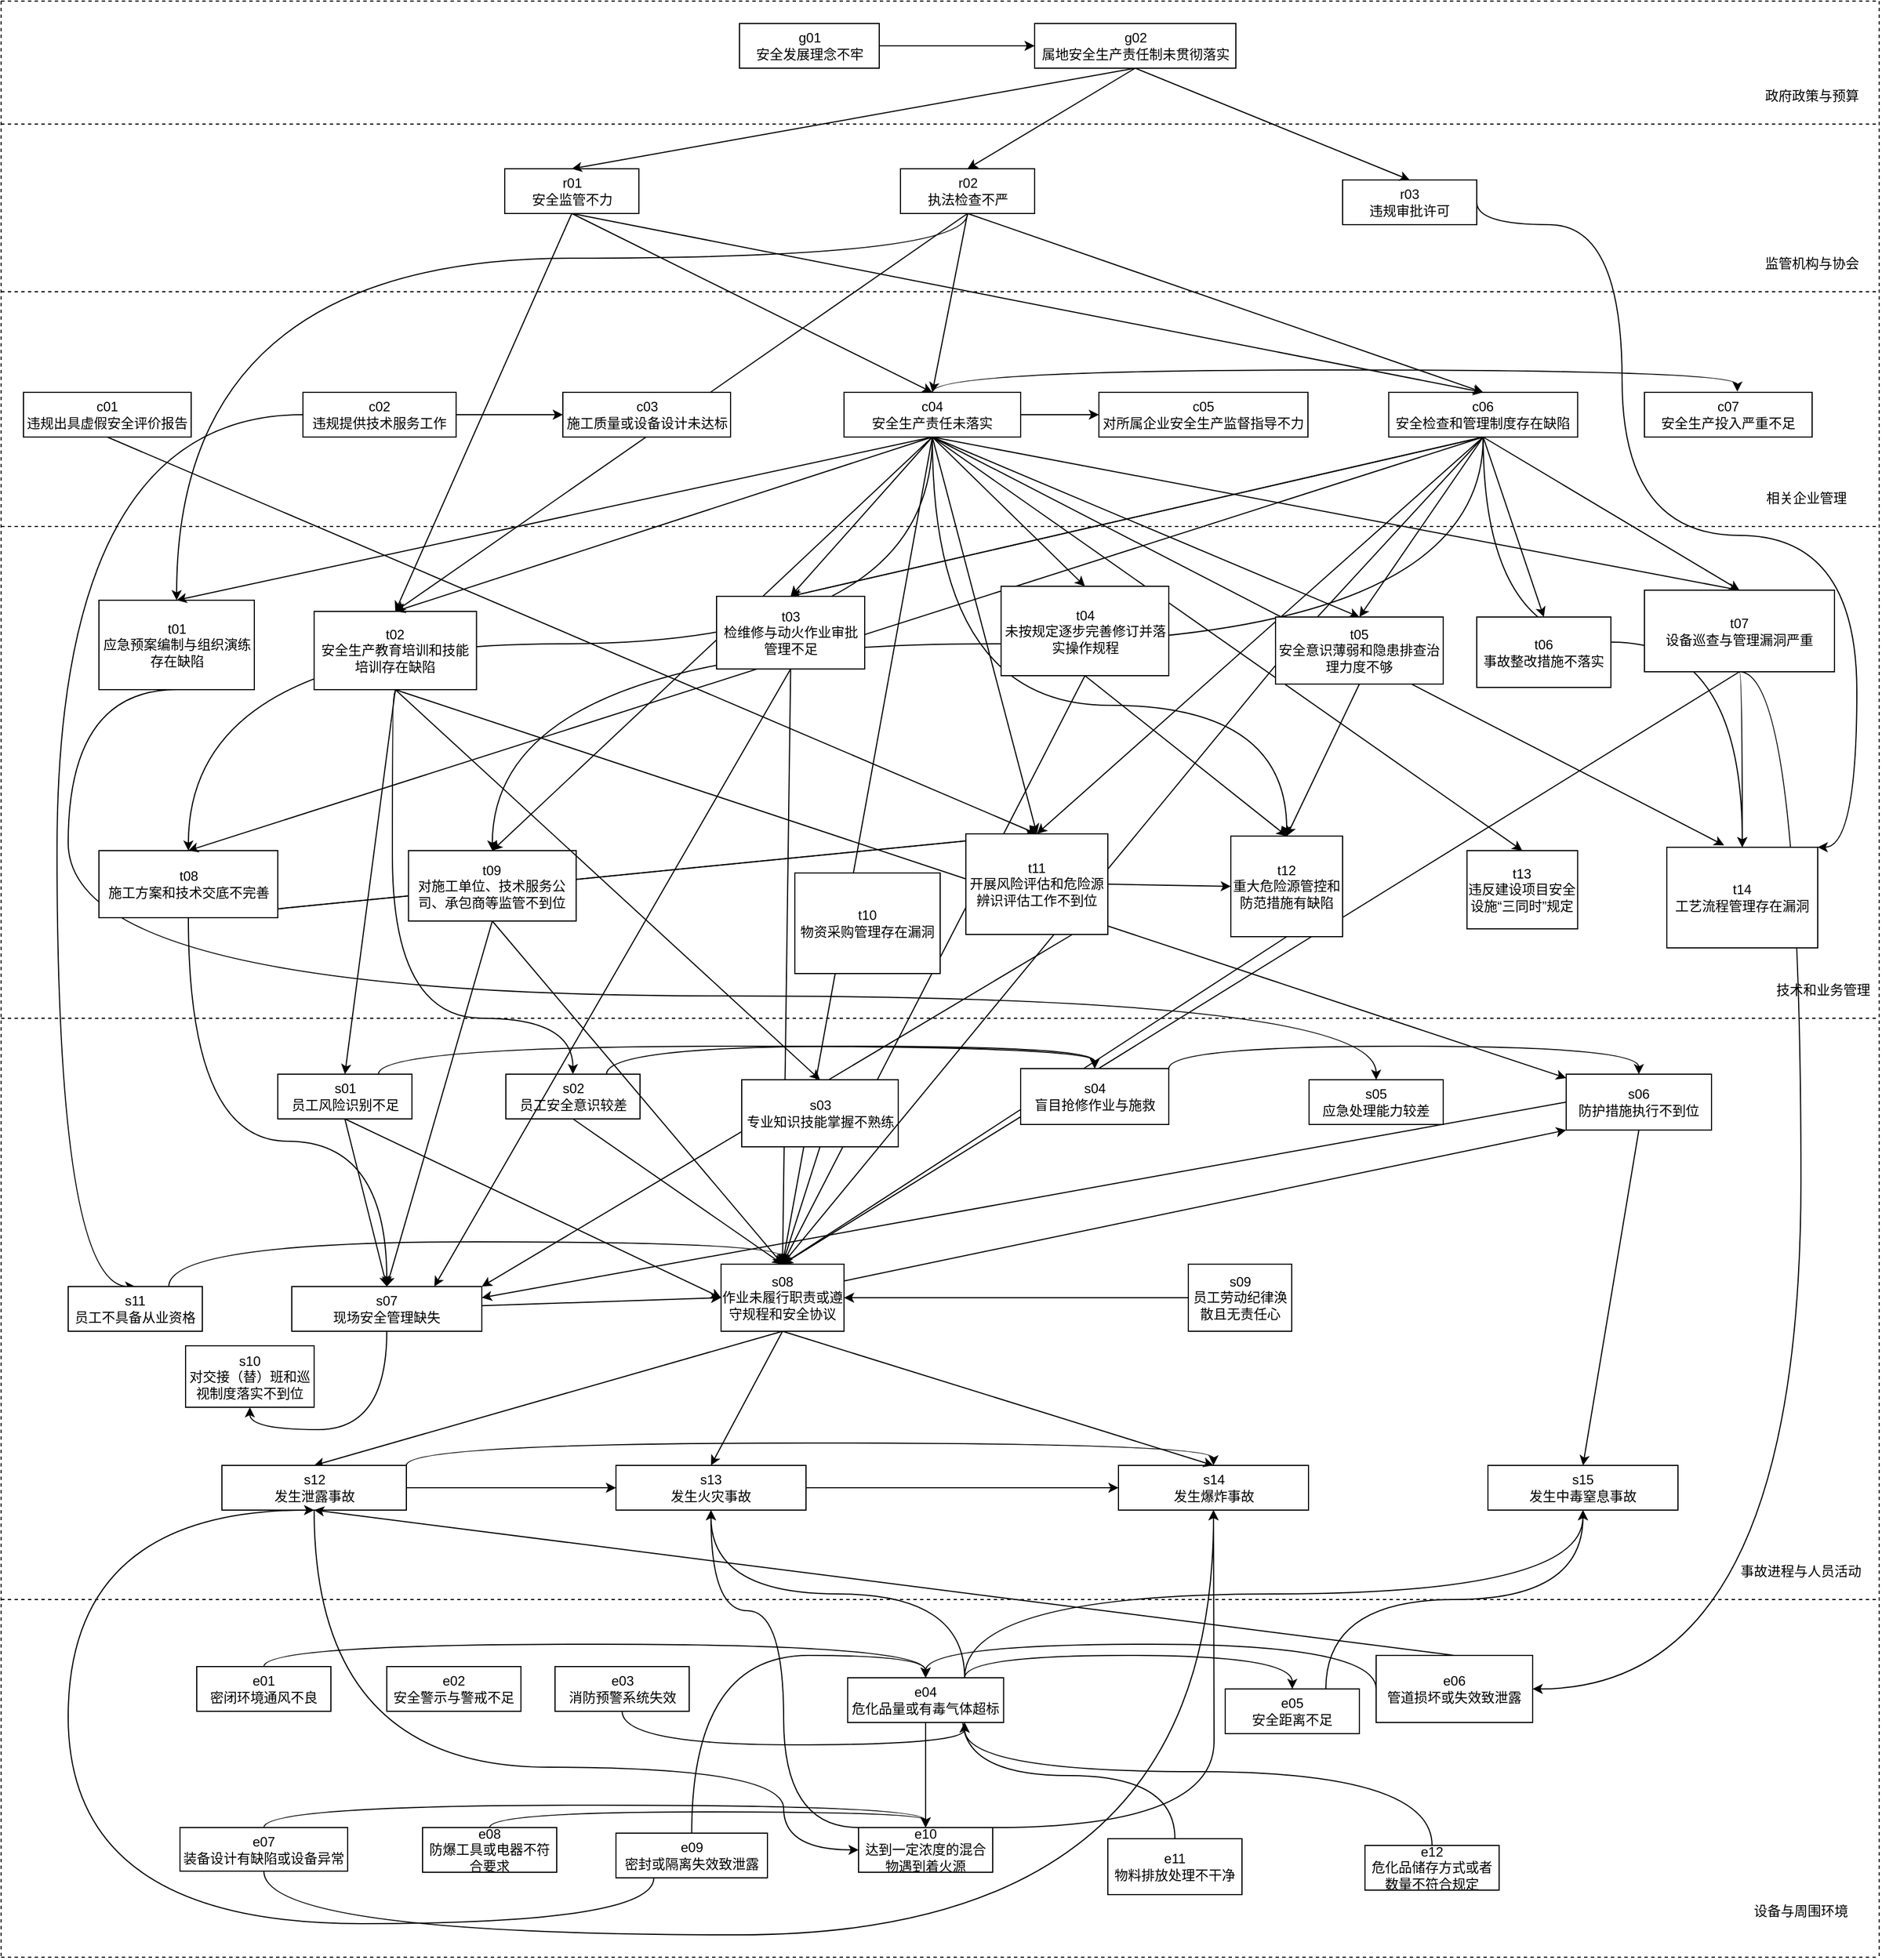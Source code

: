 <mxfile version="22.1.17" type="github">
  <diagram name="第 1 页" id="cSXOt_If06tRuQNw9_Id">
    <mxGraphModel dx="1941" dy="711" grid="1" gridSize="10" guides="1" tooltips="1" connect="1" arrows="1" fold="1" page="1" pageScale="1" pageWidth="583" pageHeight="827" math="0" shadow="0">
      <root>
        <mxCell id="0" />
        <mxCell id="1" parent="0" />
        <mxCell id="Tey20wOVT-5CfHOspJdX-19" value="" style="endArrow=classic;html=1;rounded=0;entryX=0.5;entryY=0;entryDx=0;entryDy=0;exitX=0.5;exitY=1;exitDx=0;exitDy=0;" parent="1" source="D2HSwKxdKyaoGHdWPaQV-21" target="D2HSwKxdKyaoGHdWPaQV-32" edge="1">
          <mxGeometry width="50" height="50" relative="1" as="geometry">
            <mxPoint x="569.5" y="220" as="sourcePoint" />
            <mxPoint x="659.5" y="560" as="targetPoint" />
          </mxGeometry>
        </mxCell>
        <mxCell id="Mtfviob82MPcd9y9G0oO-3" value="" style="endArrow=classic;html=1;rounded=0;exitX=0.5;exitY=1;exitDx=0;exitDy=0;entryX=0.5;entryY=0;entryDx=0;entryDy=0;" parent="1" source="D2HSwKxdKyaoGHdWPaQV-42" target="D2HSwKxdKyaoGHdWPaQV-61" edge="1">
          <mxGeometry width="50" height="50" relative="1" as="geometry">
            <mxPoint x="710" y="780" as="sourcePoint" />
            <mxPoint x="760" y="730" as="targetPoint" />
          </mxGeometry>
        </mxCell>
        <mxCell id="Mtfviob82MPcd9y9G0oO-20" value="" style="endArrow=classic;html=1;rounded=0;exitX=0.5;exitY=1;exitDx=0;exitDy=0;entryX=0.5;entryY=0;entryDx=0;entryDy=0;" parent="1" source="D2HSwKxdKyaoGHdWPaQV-47" target="D2HSwKxdKyaoGHdWPaQV-61" edge="1">
          <mxGeometry width="50" height="50" relative="1" as="geometry">
            <mxPoint x="800" y="790" as="sourcePoint" />
            <mxPoint x="850" y="740" as="targetPoint" />
          </mxGeometry>
        </mxCell>
        <mxCell id="-YzqSGN3mpUyqdpqYy5V-7" value="" style="endArrow=classic;html=1;rounded=0;entryX=0.5;entryY=0;entryDx=0;entryDy=0;exitX=0.5;exitY=1;exitDx=0;exitDy=0;" parent="1" source="D2HSwKxdKyaoGHdWPaQV-43" target="D2HSwKxdKyaoGHdWPaQV-46" edge="1">
          <mxGeometry width="50" height="50" relative="1" as="geometry">
            <mxPoint x="840" y="710" as="sourcePoint" />
            <mxPoint x="290" y="710" as="targetPoint" />
          </mxGeometry>
        </mxCell>
        <mxCell id="Tey20wOVT-5CfHOspJdX-54" value="" style="endArrow=classic;html=1;rounded=0;exitX=0.5;exitY=1;exitDx=0;exitDy=0;entryX=0.5;entryY=0;entryDx=0;entryDy=0;" parent="1" source="D2HSwKxdKyaoGHdWPaQV-43" target="D2HSwKxdKyaoGHdWPaQV-46" edge="1">
          <mxGeometry width="50" height="50" relative="1" as="geometry">
            <mxPoint x="-170" y="827" as="sourcePoint" />
            <mxPoint x="878" y="770" as="targetPoint" />
          </mxGeometry>
        </mxCell>
        <mxCell id="Mtfviob82MPcd9y9G0oO-68" value="" style="endArrow=classic;html=1;rounded=0;exitX=0.5;exitY=1;exitDx=0;exitDy=0;entryX=0.5;entryY=0;entryDx=0;entryDy=0;" parent="1" source="D2HSwKxdKyaoGHdWPaQV-28" target="D2HSwKxdKyaoGHdWPaQV-61" edge="1">
          <mxGeometry width="50" height="50" relative="1" as="geometry">
            <mxPoint x="260" y="770" as="sourcePoint" />
            <mxPoint x="310" y="720" as="targetPoint" />
          </mxGeometry>
        </mxCell>
        <mxCell id="Mtfviob82MPcd9y9G0oO-71" value="" style="endArrow=classic;html=1;rounded=0;exitX=0.5;exitY=1;exitDx=0;exitDy=0;entryX=0.5;entryY=0;entryDx=0;entryDy=0;" parent="1" source="D2HSwKxdKyaoGHdWPaQV-36" target="D2HSwKxdKyaoGHdWPaQV-61" edge="1">
          <mxGeometry width="50" height="50" relative="1" as="geometry">
            <mxPoint x="880" y="780" as="sourcePoint" />
            <mxPoint x="930" y="730" as="targetPoint" />
          </mxGeometry>
        </mxCell>
        <mxCell id="-YzqSGN3mpUyqdpqYy5V-29" value="" style="endArrow=classic;html=1;rounded=0;exitX=0.75;exitY=1;exitDx=0;exitDy=0;entryX=1;entryY=0;entryDx=0;entryDy=0;" parent="1" source="D2HSwKxdKyaoGHdWPaQV-46" target="D2HSwKxdKyaoGHdWPaQV-72" edge="1">
          <mxGeometry width="50" height="50" relative="1" as="geometry">
            <mxPoint x="560" y="740" as="sourcePoint" />
            <mxPoint x="610" y="690" as="targetPoint" />
          </mxGeometry>
        </mxCell>
        <mxCell id="Mtfviob82MPcd9y9G0oO-2" value="" style="endArrow=classic;html=1;rounded=0;exitX=0.5;exitY=1;exitDx=0;exitDy=0;entryX=0.5;entryY=0;entryDx=0;entryDy=0;" parent="1" source="D2HSwKxdKyaoGHdWPaQV-35" target="D2HSwKxdKyaoGHdWPaQV-61" edge="1">
          <mxGeometry width="50" height="50" relative="1" as="geometry">
            <mxPoint x="630" y="790" as="sourcePoint" />
            <mxPoint x="680" y="740" as="targetPoint" />
          </mxGeometry>
        </mxCell>
        <mxCell id="D2HSwKxdKyaoGHdWPaQV-6" value="政府政策与预算" style="text;html=1;strokeColor=none;fillColor=none;align=center;verticalAlign=middle;whiteSpace=wrap;rounded=0;" parent="1" vertex="1">
          <mxGeometry x="1290" y="80" width="100" height="30" as="geometry" />
        </mxCell>
        <mxCell id="D2HSwKxdKyaoGHdWPaQV-8" value="相关企业管理" style="text;html=1;strokeColor=none;fillColor=none;align=center;verticalAlign=middle;whiteSpace=wrap;rounded=0;" parent="1" vertex="1">
          <mxGeometry x="1285" y="440" width="100" height="30" as="geometry" />
        </mxCell>
        <mxCell id="D2HSwKxdKyaoGHdWPaQV-9" value="技术和业务管理" style="text;html=1;strokeColor=none;fillColor=none;align=center;verticalAlign=middle;whiteSpace=wrap;rounded=0;" parent="1" vertex="1">
          <mxGeometry x="1300" y="880" width="100" height="30" as="geometry" />
        </mxCell>
        <mxCell id="D2HSwKxdKyaoGHdWPaQV-10" value="事故进程与人员活动" style="text;html=1;strokeColor=none;fillColor=none;align=center;verticalAlign=middle;whiteSpace=wrap;rounded=0;" parent="1" vertex="1">
          <mxGeometry x="1270" y="1400" width="120" height="30" as="geometry" />
        </mxCell>
        <mxCell id="D2HSwKxdKyaoGHdWPaQV-11" value="设备与周围环境" style="text;html=1;strokeColor=none;fillColor=none;align=center;verticalAlign=middle;whiteSpace=wrap;rounded=0;" parent="1" vertex="1">
          <mxGeometry x="1280" y="1704" width="100" height="30" as="geometry" />
        </mxCell>
        <mxCell id="D2HSwKxdKyaoGHdWPaQV-16" value="g01&lt;br&gt;安全发展理念不牢" style="rounded=0;whiteSpace=wrap;html=1;" parent="1" vertex="1">
          <mxGeometry x="380.5" y="30" width="125" height="40" as="geometry" />
        </mxCell>
        <mxCell id="D2HSwKxdKyaoGHdWPaQV-20" value="r01&lt;br&gt;安全监管不力" style="rounded=0;whiteSpace=wrap;html=1;" parent="1" vertex="1">
          <mxGeometry x="170.5" y="160" width="120" height="40" as="geometry" />
        </mxCell>
        <mxCell id="Tey20wOVT-5CfHOspJdX-31" style="edgeStyle=orthogonalEdgeStyle;curved=1;rounded=0;orthogonalLoop=1;jettySize=auto;html=1;exitX=0.5;exitY=1;exitDx=0;exitDy=0;entryX=0.5;entryY=0;entryDx=0;entryDy=0;" parent="1" source="D2HSwKxdKyaoGHdWPaQV-21" target="D2HSwKxdKyaoGHdWPaQV-31" edge="1">
          <mxGeometry relative="1" as="geometry">
            <mxPoint x="-70" y="460" as="targetPoint" />
            <Array as="points">
              <mxPoint x="585" y="240" />
              <mxPoint x="-123" y="240" />
            </Array>
          </mxGeometry>
        </mxCell>
        <mxCell id="D2HSwKxdKyaoGHdWPaQV-21" value="r02&lt;br&gt;执法检查不严" style="rounded=0;whiteSpace=wrap;html=1;" parent="1" vertex="1">
          <mxGeometry x="524.5" y="160" width="120" height="40" as="geometry" />
        </mxCell>
        <mxCell id="Tey20wOVT-5CfHOspJdX-33" style="edgeStyle=none;rounded=0;orthogonalLoop=1;jettySize=auto;html=1;exitX=0.5;exitY=1;exitDx=0;exitDy=0;entryX=0.5;entryY=0;entryDx=0;entryDy=0;" parent="1" source="D2HSwKxdKyaoGHdWPaQV-25" target="D2HSwKxdKyaoGHdWPaQV-46" edge="1">
          <mxGeometry relative="1" as="geometry">
            <mxPoint x="290" y="790" as="targetPoint" />
          </mxGeometry>
        </mxCell>
        <mxCell id="D2HSwKxdKyaoGHdWPaQV-25" value="c01&lt;br&gt;违规出具虚假安全评价报告" style="rounded=0;whiteSpace=wrap;html=1;" parent="1" vertex="1">
          <mxGeometry x="-260" y="360" width="150" height="40" as="geometry" />
        </mxCell>
        <mxCell id="Tey20wOVT-5CfHOspJdX-122" style="edgeStyle=orthogonalEdgeStyle;curved=1;rounded=0;orthogonalLoop=1;jettySize=auto;html=1;exitX=0;exitY=0.5;exitDx=0;exitDy=0;entryX=0.5;entryY=0;entryDx=0;entryDy=0;" parent="1" source="D2HSwKxdKyaoGHdWPaQV-26" target="7SNBnwVA3aRYyQUwE5cQ-16" edge="1">
          <mxGeometry relative="1" as="geometry">
            <Array as="points">
              <mxPoint x="-230" y="380" />
              <mxPoint x="-230" y="1160" />
            </Array>
          </mxGeometry>
        </mxCell>
        <mxCell id="D2HSwKxdKyaoGHdWPaQV-26" value="c02&lt;br&gt;违规提供技术服务工作" style="rounded=0;whiteSpace=wrap;html=1;" parent="1" vertex="1">
          <mxGeometry x="-10" y="360" width="137" height="40" as="geometry" />
        </mxCell>
        <mxCell id="Tey20wOVT-5CfHOspJdX-32" style="edgeStyle=orthogonalEdgeStyle;curved=1;rounded=0;orthogonalLoop=1;jettySize=auto;html=1;exitX=1;exitY=0.5;exitDx=0;exitDy=0;entryX=0;entryY=0.5;entryDx=0;entryDy=0;" parent="1" source="D2HSwKxdKyaoGHdWPaQV-28" target="cpaYwVjUg7fbwdwy47s0-6" edge="1">
          <mxGeometry relative="1" as="geometry" />
        </mxCell>
        <mxCell id="Tey20wOVT-5CfHOspJdX-82" style="edgeStyle=none;rounded=0;orthogonalLoop=1;jettySize=auto;html=1;exitX=0.5;exitY=1;exitDx=0;exitDy=0;entryX=0.5;entryY=0;entryDx=0;entryDy=0;" parent="1" source="D2HSwKxdKyaoGHdWPaQV-28" target="D2HSwKxdKyaoGHdWPaQV-42" edge="1">
          <mxGeometry relative="1" as="geometry" />
        </mxCell>
        <mxCell id="Tey20wOVT-5CfHOspJdX-83" style="edgeStyle=none;rounded=0;orthogonalLoop=1;jettySize=auto;html=1;exitX=0.5;exitY=1;exitDx=0;exitDy=0;entryX=0.5;entryY=0;entryDx=0;entryDy=0;" parent="1" source="D2HSwKxdKyaoGHdWPaQV-28" target="cpaYwVjUg7fbwdwy47s0-11" edge="1">
          <mxGeometry relative="1" as="geometry" />
        </mxCell>
        <mxCell id="Tey20wOVT-5CfHOspJdX-96" style="edgeStyle=orthogonalEdgeStyle;curved=1;rounded=0;orthogonalLoop=1;jettySize=auto;html=1;exitX=0.5;exitY=1;exitDx=0;exitDy=0;entryX=0.5;entryY=0;entryDx=0;entryDy=0;" parent="1" source="D2HSwKxdKyaoGHdWPaQV-28" target="D2HSwKxdKyaoGHdWPaQV-47" edge="1">
          <mxGeometry relative="1" as="geometry">
            <Array as="points">
              <mxPoint x="553" y="640" />
              <mxPoint x="870" y="640" />
            </Array>
          </mxGeometry>
        </mxCell>
        <mxCell id="Tey20wOVT-5CfHOspJdX-116" style="edgeStyle=orthogonalEdgeStyle;curved=1;rounded=0;orthogonalLoop=1;jettySize=auto;html=1;exitX=0.5;exitY=1;exitDx=0;exitDy=0;entryX=0.5;entryY=0;entryDx=0;entryDy=0;" parent="1" source="D2HSwKxdKyaoGHdWPaQV-28" target="D2HSwKxdKyaoGHdWPaQV-43" edge="1">
          <mxGeometry relative="1" as="geometry" />
        </mxCell>
        <mxCell id="D2HSwKxdKyaoGHdWPaQV-28" value="c04&lt;br&gt;安全生产责任未落实" style="rounded=0;whiteSpace=wrap;html=1;" parent="1" vertex="1">
          <mxGeometry x="474" y="360" width="158" height="40" as="geometry" />
        </mxCell>
        <mxCell id="Tey20wOVT-5CfHOspJdX-124" style="edgeStyle=orthogonalEdgeStyle;curved=1;rounded=0;orthogonalLoop=1;jettySize=auto;html=1;exitX=0.5;exitY=1;exitDx=0;exitDy=0;entryX=0.5;entryY=0;entryDx=0;entryDy=0;" parent="1" source="D2HSwKxdKyaoGHdWPaQV-31" target="D2HSwKxdKyaoGHdWPaQV-63" edge="1">
          <mxGeometry relative="1" as="geometry">
            <Array as="points">
              <mxPoint x="-220" y="626" />
              <mxPoint x="-220" y="900" />
              <mxPoint x="950" y="900" />
            </Array>
          </mxGeometry>
        </mxCell>
        <mxCell id="D2HSwKxdKyaoGHdWPaQV-31" value="t01&lt;br&gt;应急预案编制与组织演练存在缺陷" style="rounded=0;whiteSpace=wrap;html=1;" parent="1" vertex="1">
          <mxGeometry x="-192.5" y="546" width="139" height="80" as="geometry" />
        </mxCell>
        <mxCell id="Tey20wOVT-5CfHOspJdX-85" style="edgeStyle=orthogonalEdgeStyle;curved=1;rounded=0;orthogonalLoop=1;jettySize=auto;html=1;exitX=0.5;exitY=1;exitDx=0;exitDy=0;entryX=0.5;entryY=0;entryDx=0;entryDy=0;" parent="1" source="D2HSwKxdKyaoGHdWPaQV-32" target="D2HSwKxdKyaoGHdWPaQV-68" edge="1">
          <mxGeometry relative="1" as="geometry">
            <Array as="points">
              <mxPoint x="70" y="630" />
              <mxPoint x="70" y="920" />
              <mxPoint x="231" y="920" />
            </Array>
          </mxGeometry>
        </mxCell>
        <mxCell id="D2HSwKxdKyaoGHdWPaQV-32" value="t02&lt;br&gt;安全生产教育培训和技能培训存在缺陷" style="rounded=0;whiteSpace=wrap;html=1;" parent="1" vertex="1">
          <mxGeometry y="556" width="145.25" height="70" as="geometry" />
        </mxCell>
        <mxCell id="Tey20wOVT-5CfHOspJdX-71" style="edgeStyle=orthogonalEdgeStyle;curved=1;rounded=0;orthogonalLoop=1;jettySize=auto;html=1;exitX=0.5;exitY=1;exitDx=0;exitDy=0;entryX=0.5;entryY=0;entryDx=0;entryDy=0;" parent="1" source="D2HSwKxdKyaoGHdWPaQV-43" target="D2HSwKxdKyaoGHdWPaQV-72" edge="1">
          <mxGeometry relative="1" as="geometry">
            <mxPoint x="30" y="1120" as="targetPoint" />
            <Array as="points">
              <mxPoint x="-112" y="1030" />
              <mxPoint x="65" y="1030" />
            </Array>
          </mxGeometry>
        </mxCell>
        <mxCell id="D2HSwKxdKyaoGHdWPaQV-43" value="t08&lt;br&gt;施工方案和技术交底不完善" style="rounded=0;whiteSpace=wrap;html=1;" parent="1" vertex="1">
          <mxGeometry x="-192.5" y="770" width="160" height="60" as="geometry" />
        </mxCell>
        <mxCell id="D2HSwKxdKyaoGHdWPaQV-44" value="t09&lt;br&gt;对施工单位、技术服务公司、承包商等监管不到位" style="rounded=0;whiteSpace=wrap;html=1;" parent="1" vertex="1">
          <mxGeometry x="84.38" y="770" width="150" height="63" as="geometry" />
        </mxCell>
        <mxCell id="Tey20wOVT-5CfHOspJdX-68" style="edgeStyle=orthogonalEdgeStyle;curved=1;rounded=0;orthogonalLoop=1;jettySize=auto;html=1;exitX=1;exitY=0;exitDx=0;exitDy=0;entryX=0.5;entryY=0;entryDx=0;entryDy=0;" parent="1" source="D2HSwKxdKyaoGHdWPaQV-60" target="cpaYwVjUg7fbwdwy47s0-15" edge="1">
          <mxGeometry relative="1" as="geometry" />
        </mxCell>
        <mxCell id="D2HSwKxdKyaoGHdWPaQV-60" value="s04&lt;br&gt;盲目抢修作业与施救" style="rounded=0;whiteSpace=wrap;html=1;" parent="1" vertex="1">
          <mxGeometry x="632" y="965" width="132.5" height="50" as="geometry" />
        </mxCell>
        <mxCell id="Tey20wOVT-5CfHOspJdX-74" style="edgeStyle=none;rounded=0;orthogonalLoop=1;jettySize=auto;html=1;exitX=0.5;exitY=1;exitDx=0;exitDy=0;entryX=0.5;entryY=0;entryDx=0;entryDy=0;" parent="1" source="D2HSwKxdKyaoGHdWPaQV-61" target="7SNBnwVA3aRYyQUwE5cQ-19" edge="1">
          <mxGeometry relative="1" as="geometry" />
        </mxCell>
        <mxCell id="Tey20wOVT-5CfHOspJdX-75" style="edgeStyle=none;rounded=0;orthogonalLoop=1;jettySize=auto;html=1;exitX=0.5;exitY=1;exitDx=0;exitDy=0;" parent="1" source="D2HSwKxdKyaoGHdWPaQV-61" edge="1">
          <mxGeometry relative="1" as="geometry">
            <mxPoint y="1320" as="targetPoint" />
          </mxGeometry>
        </mxCell>
        <mxCell id="D2HSwKxdKyaoGHdWPaQV-61" value="s08&lt;br&gt;作业未履行职责或遵守规程和安全协议" style="rounded=0;whiteSpace=wrap;html=1;" parent="1" vertex="1">
          <mxGeometry x="364" y="1140" width="110" height="60" as="geometry" />
        </mxCell>
        <mxCell id="D2HSwKxdKyaoGHdWPaQV-63" value="s05&lt;br&gt;应急处理能力较差" style="rounded=0;whiteSpace=wrap;html=1;" parent="1" vertex="1">
          <mxGeometry x="890" y="975" width="120" height="40" as="geometry" />
        </mxCell>
        <mxCell id="Tey20wOVT-5CfHOspJdX-91" style="edgeStyle=orthogonalEdgeStyle;curved=1;rounded=0;orthogonalLoop=1;jettySize=auto;html=1;exitX=0.75;exitY=0;exitDx=0;exitDy=0;entryX=0.5;entryY=0;entryDx=0;entryDy=0;" parent="1" source="D2HSwKxdKyaoGHdWPaQV-65" target="D2HSwKxdKyaoGHdWPaQV-60" edge="1">
          <mxGeometry relative="1" as="geometry" />
        </mxCell>
        <mxCell id="D2HSwKxdKyaoGHdWPaQV-65" value="s01&lt;br&gt;员工风险识别不足" style="rounded=0;whiteSpace=wrap;html=1;" parent="1" vertex="1">
          <mxGeometry x="-32.5" y="970" width="120" height="40" as="geometry" />
        </mxCell>
        <mxCell id="Tey20wOVT-5CfHOspJdX-70" style="edgeStyle=orthogonalEdgeStyle;curved=1;rounded=0;orthogonalLoop=1;jettySize=auto;html=1;exitX=0.75;exitY=0;exitDx=0;exitDy=0;entryX=0.5;entryY=0;entryDx=0;entryDy=0;" parent="1" source="D2HSwKxdKyaoGHdWPaQV-68" target="D2HSwKxdKyaoGHdWPaQV-60" edge="1">
          <mxGeometry relative="1" as="geometry" />
        </mxCell>
        <mxCell id="D2HSwKxdKyaoGHdWPaQV-68" value="s02&lt;br&gt;员工安全意识较差" style="rounded=0;whiteSpace=wrap;html=1;" parent="1" vertex="1">
          <mxGeometry x="171.5" y="970" width="120" height="40" as="geometry" />
        </mxCell>
        <mxCell id="Tey20wOVT-5CfHOspJdX-92" style="edgeStyle=orthogonalEdgeStyle;curved=1;rounded=0;orthogonalLoop=1;jettySize=auto;html=1;exitX=0;exitY=0.5;exitDx=0;exitDy=0;entryX=1;entryY=0.5;entryDx=0;entryDy=0;" parent="1" source="D2HSwKxdKyaoGHdWPaQV-70" target="D2HSwKxdKyaoGHdWPaQV-61" edge="1">
          <mxGeometry relative="1" as="geometry" />
        </mxCell>
        <mxCell id="D2HSwKxdKyaoGHdWPaQV-70" value="s09&lt;br&gt;员工劳动纪律涣散且无责任心" style="rounded=0;whiteSpace=wrap;html=1;" parent="1" vertex="1">
          <mxGeometry x="782" y="1140" width="92.5" height="60" as="geometry" />
        </mxCell>
        <mxCell id="D2HSwKxdKyaoGHdWPaQV-71" value="s03&lt;br&gt;专业知识技能掌握不熟练" style="rounded=0;whiteSpace=wrap;html=1;" parent="1" vertex="1">
          <mxGeometry x="382.5" y="975" width="140" height="60" as="geometry" />
        </mxCell>
        <mxCell id="Tey20wOVT-5CfHOspJdX-94" style="edgeStyle=orthogonalEdgeStyle;curved=1;rounded=0;orthogonalLoop=1;jettySize=auto;html=1;exitX=0.25;exitY=0;exitDx=0;exitDy=0;" parent="1" source="D2HSwKxdKyaoGHdWPaQV-72" edge="1">
          <mxGeometry relative="1" as="geometry">
            <mxPoint x="23.143" y="1159.571" as="targetPoint" />
          </mxGeometry>
        </mxCell>
        <mxCell id="Tey20wOVT-5CfHOspJdX-110" style="edgeStyle=orthogonalEdgeStyle;curved=1;rounded=0;orthogonalLoop=1;jettySize=auto;html=1;exitX=0.5;exitY=1;exitDx=0;exitDy=0;entryX=0.5;entryY=1;entryDx=0;entryDy=0;" parent="1" source="D2HSwKxdKyaoGHdWPaQV-72" target="cpaYwVjUg7fbwdwy47s0-14" edge="1">
          <mxGeometry relative="1" as="geometry" />
        </mxCell>
        <mxCell id="D2HSwKxdKyaoGHdWPaQV-72" value="s07&lt;br&gt;现场安全管理缺失" style="rounded=0;whiteSpace=wrap;html=1;" parent="1" vertex="1">
          <mxGeometry x="-20" y="1160" width="170" height="40" as="geometry" />
        </mxCell>
        <mxCell id="cpaYwVjUg7fbwdwy47s0-5" value="c03&lt;br&gt;施工质量或设备设计未达标" style="rounded=0;whiteSpace=wrap;html=1;" parent="1" vertex="1">
          <mxGeometry x="222.5" y="360" width="150" height="40" as="geometry" />
        </mxCell>
        <mxCell id="cpaYwVjUg7fbwdwy47s0-6" value="c05&lt;br&gt;对所属企业安全生产监督指导不力" style="rounded=0;whiteSpace=wrap;html=1;" parent="1" vertex="1">
          <mxGeometry x="702" y="360" width="187" height="40" as="geometry" />
        </mxCell>
        <mxCell id="Tey20wOVT-5CfHOspJdX-114" style="edgeStyle=none;rounded=0;orthogonalLoop=1;jettySize=auto;html=1;exitX=0.5;exitY=1;exitDx=0;exitDy=0;entryX=0.5;entryY=0;entryDx=0;entryDy=0;" parent="1" source="cpaYwVjUg7fbwdwy47s0-7" target="D2HSwKxdKyaoGHdWPaQV-42" edge="1">
          <mxGeometry relative="1" as="geometry" />
        </mxCell>
        <mxCell id="Tey20wOVT-5CfHOspJdX-115" style="edgeStyle=orthogonalEdgeStyle;curved=1;rounded=0;orthogonalLoop=1;jettySize=auto;html=1;exitX=0.5;exitY=1;exitDx=0;exitDy=0;entryX=0.5;entryY=0;entryDx=0;entryDy=0;" parent="1" source="cpaYwVjUg7fbwdwy47s0-7" target="D2HSwKxdKyaoGHdWPaQV-44" edge="1">
          <mxGeometry relative="1" as="geometry">
            <Array as="points">
              <mxPoint x="1046" y="585" />
              <mxPoint x="159" y="585" />
            </Array>
          </mxGeometry>
        </mxCell>
        <mxCell id="Tey20wOVT-5CfHOspJdX-121" style="edgeStyle=orthogonalEdgeStyle;curved=1;rounded=0;orthogonalLoop=1;jettySize=auto;html=1;exitX=0.5;exitY=1;exitDx=0;exitDy=0;entryX=0.5;entryY=0;entryDx=0;entryDy=0;" parent="1" source="cpaYwVjUg7fbwdwy47s0-7" target="7SNBnwVA3aRYyQUwE5cQ-14" edge="1">
          <mxGeometry relative="1" as="geometry" />
        </mxCell>
        <mxCell id="cpaYwVjUg7fbwdwy47s0-7" value="c06&lt;br&gt;安全检查和管理制度存在缺陷" style="rounded=0;whiteSpace=wrap;html=1;" parent="1" vertex="1">
          <mxGeometry x="961.25" y="360" width="169" height="40" as="geometry" />
        </mxCell>
        <mxCell id="cpaYwVjUg7fbwdwy47s0-11" value="t13&lt;br&gt;违反建设项目安全设施“三同时”规定" style="rounded=0;whiteSpace=wrap;html=1;" parent="1" vertex="1">
          <mxGeometry x="1031.25" y="770" width="99" height="70" as="geometry" />
        </mxCell>
        <mxCell id="cpaYwVjUg7fbwdwy47s0-14" value="s10&lt;br&gt;对交接（替）班和巡视制度落实不到位" style="rounded=0;whiteSpace=wrap;html=1;" parent="1" vertex="1">
          <mxGeometry x="-115" y="1213" width="115" height="55" as="geometry" />
        </mxCell>
        <mxCell id="cpaYwVjUg7fbwdwy47s0-15" value="s06&lt;br&gt;防护措施执行不到位" style="rounded=0;whiteSpace=wrap;html=1;" parent="1" vertex="1">
          <mxGeometry x="1120" y="970" width="130" height="50" as="geometry" />
        </mxCell>
        <mxCell id="Tey20wOVT-5CfHOspJdX-35" style="edgeStyle=orthogonalEdgeStyle;curved=1;rounded=0;orthogonalLoop=1;jettySize=auto;html=1;exitX=0.5;exitY=0;exitDx=0;exitDy=0;entryX=0.5;entryY=0;entryDx=0;entryDy=0;" parent="1" source="cpaYwVjUg7fbwdwy47s0-17" target="7SNBnwVA3aRYyQUwE5cQ-30" edge="1">
          <mxGeometry relative="1" as="geometry" />
        </mxCell>
        <mxCell id="cpaYwVjUg7fbwdwy47s0-17" value="e01&lt;br&gt;密闭环境通风不良" style="rounded=0;whiteSpace=wrap;html=1;" parent="1" vertex="1">
          <mxGeometry x="-105" y="1500" width="120" height="40" as="geometry" />
        </mxCell>
        <mxCell id="7SNBnwVA3aRYyQUwE5cQ-1" value="g02&lt;br&gt;属地安全生产责任制未贯彻落实" style="rounded=0;whiteSpace=wrap;html=1;" parent="1" vertex="1">
          <mxGeometry x="644.5" y="30" width="180" height="40" as="geometry" />
        </mxCell>
        <mxCell id="Tey20wOVT-5CfHOspJdX-59" style="edgeStyle=orthogonalEdgeStyle;curved=1;rounded=0;orthogonalLoop=1;jettySize=auto;html=1;exitX=1;exitY=0.5;exitDx=0;exitDy=0;entryX=1;entryY=0;entryDx=0;entryDy=0;" parent="1" source="7SNBnwVA3aRYyQUwE5cQ-2" target="7SNBnwVA3aRYyQUwE5cQ-14" edge="1">
          <mxGeometry relative="1" as="geometry">
            <mxPoint x="1048.75" y="210" as="sourcePoint" />
            <mxPoint x="1380.0" y="767" as="targetPoint" />
            <Array as="points">
              <mxPoint x="1040" y="210" />
              <mxPoint x="1170" y="210" />
              <mxPoint x="1170" y="488" />
              <mxPoint x="1380" y="488" />
              <mxPoint x="1380" y="767" />
            </Array>
          </mxGeometry>
        </mxCell>
        <mxCell id="7SNBnwVA3aRYyQUwE5cQ-2" value="r03&lt;br&gt;违规审批许可" style="rounded=0;whiteSpace=wrap;html=1;" parent="1" vertex="1">
          <mxGeometry x="920" y="170" width="120" height="40" as="geometry" />
        </mxCell>
        <mxCell id="7SNBnwVA3aRYyQUwE5cQ-3" value="c07&lt;br&gt;安全生产投入严重不足" style="rounded=0;whiteSpace=wrap;html=1;" parent="1" vertex="1">
          <mxGeometry x="1190" y="360" width="150" height="40" as="geometry" />
        </mxCell>
        <mxCell id="7SNBnwVA3aRYyQUwE5cQ-13" value="t10&lt;br&gt;物资采购管理存在漏洞" style="rounded=0;whiteSpace=wrap;html=1;" parent="1" vertex="1">
          <mxGeometry x="430" y="790" width="130" height="90" as="geometry" />
        </mxCell>
        <mxCell id="Tey20wOVT-5CfHOspJdX-112" style="edgeStyle=orthogonalEdgeStyle;curved=1;rounded=0;orthogonalLoop=1;jettySize=auto;html=1;exitX=0.75;exitY=0;exitDx=0;exitDy=0;entryX=0.5;entryY=0;entryDx=0;entryDy=0;" parent="1" source="7SNBnwVA3aRYyQUwE5cQ-16" target="D2HSwKxdKyaoGHdWPaQV-61" edge="1">
          <mxGeometry relative="1" as="geometry" />
        </mxCell>
        <mxCell id="7SNBnwVA3aRYyQUwE5cQ-16" value="s11&lt;br&gt;员工不具备从业资格" style="rounded=0;whiteSpace=wrap;html=1;" parent="1" vertex="1">
          <mxGeometry x="-220" y="1160" width="120" height="40" as="geometry" />
        </mxCell>
        <mxCell id="Tey20wOVT-5CfHOspJdX-67" style="edgeStyle=orthogonalEdgeStyle;curved=1;rounded=0;orthogonalLoop=1;jettySize=auto;html=1;exitX=0.5;exitY=1;exitDx=0;exitDy=0;entryX=0;entryY=0.5;entryDx=0;entryDy=0;" parent="1" source="7SNBnwVA3aRYyQUwE5cQ-17" target="7SNBnwVA3aRYyQUwE5cQ-31" edge="1">
          <mxGeometry relative="1" as="geometry">
            <Array as="points">
              <mxPoint y="1590" />
              <mxPoint x="420" y="1590" />
              <mxPoint x="420" y="1664" />
            </Array>
          </mxGeometry>
        </mxCell>
        <mxCell id="Tey20wOVT-5CfHOspJdX-76" style="edgeStyle=none;rounded=0;orthogonalLoop=1;jettySize=auto;html=1;exitX=1;exitY=0.5;exitDx=0;exitDy=0;entryX=0;entryY=0.5;entryDx=0;entryDy=0;" parent="1" source="7SNBnwVA3aRYyQUwE5cQ-17" target="7SNBnwVA3aRYyQUwE5cQ-19" edge="1">
          <mxGeometry relative="1" as="geometry" />
        </mxCell>
        <mxCell id="Tey20wOVT-5CfHOspJdX-77" style="edgeStyle=orthogonalEdgeStyle;curved=1;rounded=0;orthogonalLoop=1;jettySize=auto;html=1;exitX=1;exitY=0;exitDx=0;exitDy=0;entryX=0.5;entryY=0;entryDx=0;entryDy=0;" parent="1" source="7SNBnwVA3aRYyQUwE5cQ-17" target="7SNBnwVA3aRYyQUwE5cQ-20" edge="1">
          <mxGeometry relative="1" as="geometry" />
        </mxCell>
        <mxCell id="7SNBnwVA3aRYyQUwE5cQ-17" value="s12&lt;br&gt;发生泄露事故" style="rounded=0;whiteSpace=wrap;html=1;" parent="1" vertex="1">
          <mxGeometry x="-82.5" y="1320" width="165" height="40" as="geometry" />
        </mxCell>
        <mxCell id="U7l6EVNEB7PfGx6SXFJ--3" style="edgeStyle=none;rounded=0;orthogonalLoop=1;jettySize=auto;html=1;exitX=1;exitY=0.5;exitDx=0;exitDy=0;entryX=0;entryY=0.5;entryDx=0;entryDy=0;" edge="1" parent="1" source="7SNBnwVA3aRYyQUwE5cQ-19" target="7SNBnwVA3aRYyQUwE5cQ-20">
          <mxGeometry relative="1" as="geometry" />
        </mxCell>
        <mxCell id="7SNBnwVA3aRYyQUwE5cQ-19" value="s13&lt;br&gt;发生火灾事故" style="rounded=0;whiteSpace=wrap;html=1;" parent="1" vertex="1">
          <mxGeometry x="270" y="1320" width="170" height="40" as="geometry" />
        </mxCell>
        <mxCell id="7SNBnwVA3aRYyQUwE5cQ-20" value="s14&lt;br&gt;发生爆炸事故" style="rounded=0;whiteSpace=wrap;html=1;" parent="1" vertex="1">
          <mxGeometry x="719.5" y="1320" width="170" height="40" as="geometry" />
        </mxCell>
        <mxCell id="7SNBnwVA3aRYyQUwE5cQ-21" value="s15&lt;br&gt;发生中毒窒息事故" style="rounded=0;whiteSpace=wrap;html=1;" parent="1" vertex="1">
          <mxGeometry x="1050" y="1320" width="170" height="40" as="geometry" />
        </mxCell>
        <mxCell id="Tey20wOVT-5CfHOspJdX-66" style="edgeStyle=orthogonalEdgeStyle;curved=1;rounded=0;orthogonalLoop=1;jettySize=auto;html=1;exitX=0.25;exitY=1;exitDx=0;exitDy=0;entryX=0.5;entryY=1;entryDx=0;entryDy=0;" parent="1" source="7SNBnwVA3aRYyQUwE5cQ-25" target="7SNBnwVA3aRYyQUwE5cQ-17" edge="1">
          <mxGeometry relative="1" as="geometry">
            <Array as="points">
              <mxPoint x="304" y="1730" />
              <mxPoint x="-220" y="1730" />
              <mxPoint x="-220" y="1360" />
            </Array>
          </mxGeometry>
        </mxCell>
        <mxCell id="U7l6EVNEB7PfGx6SXFJ--6" style="edgeStyle=orthogonalEdgeStyle;curved=1;rounded=0;orthogonalLoop=1;jettySize=auto;html=1;exitX=0.5;exitY=0;exitDx=0;exitDy=0;entryX=0.5;entryY=0;entryDx=0;entryDy=0;" edge="1" parent="1" source="7SNBnwVA3aRYyQUwE5cQ-25" target="7SNBnwVA3aRYyQUwE5cQ-30">
          <mxGeometry relative="1" as="geometry" />
        </mxCell>
        <mxCell id="7SNBnwVA3aRYyQUwE5cQ-25" value="e09&lt;br&gt;密封或隔离失效致泄露" style="rounded=0;whiteSpace=wrap;html=1;" parent="1" vertex="1">
          <mxGeometry x="270" y="1649" width="135.5" height="40" as="geometry" />
        </mxCell>
        <mxCell id="Tey20wOVT-5CfHOspJdX-4" style="edgeStyle=orthogonalEdgeStyle;curved=1;rounded=0;orthogonalLoop=1;jettySize=auto;html=1;exitX=0.5;exitY=0;exitDx=0;exitDy=0;entryX=0.5;entryY=0;entryDx=0;entryDy=0;" parent="1" source="7SNBnwVA3aRYyQUwE5cQ-26" target="7SNBnwVA3aRYyQUwE5cQ-31" edge="1">
          <mxGeometry relative="1" as="geometry" />
        </mxCell>
        <mxCell id="Tey20wOVT-5CfHOspJdX-89" style="edgeStyle=orthogonalEdgeStyle;curved=1;rounded=0;orthogonalLoop=1;jettySize=auto;html=1;exitX=0.5;exitY=1;exitDx=0;exitDy=0;entryX=0.5;entryY=1;entryDx=0;entryDy=0;" parent="1" source="7SNBnwVA3aRYyQUwE5cQ-26" target="7SNBnwVA3aRYyQUwE5cQ-20" edge="1">
          <mxGeometry relative="1" as="geometry">
            <Array as="points">
              <mxPoint x="-45" y="1740" />
              <mxPoint x="804" y="1740" />
            </Array>
          </mxGeometry>
        </mxCell>
        <mxCell id="7SNBnwVA3aRYyQUwE5cQ-26" value="e07&lt;br&gt;装备设计有缺陷或设备异常" style="rounded=0;whiteSpace=wrap;html=1;" parent="1" vertex="1">
          <mxGeometry x="-120" y="1644" width="150" height="39" as="geometry" />
        </mxCell>
        <mxCell id="Tey20wOVT-5CfHOspJdX-40" style="edgeStyle=orthogonalEdgeStyle;curved=1;rounded=0;orthogonalLoop=1;jettySize=auto;html=1;exitX=0.5;exitY=0;exitDx=0;exitDy=0;entryX=0.5;entryY=0;entryDx=0;entryDy=0;" parent="1" source="7SNBnwVA3aRYyQUwE5cQ-27" target="7SNBnwVA3aRYyQUwE5cQ-31" edge="1">
          <mxGeometry relative="1" as="geometry">
            <Array as="points">
              <mxPoint x="157" y="1630" />
              <mxPoint x="547" y="1630" />
            </Array>
          </mxGeometry>
        </mxCell>
        <mxCell id="7SNBnwVA3aRYyQUwE5cQ-27" value="e08&lt;br&gt;防爆工具或电器不符合要求" style="rounded=0;whiteSpace=wrap;html=1;" parent="1" vertex="1">
          <mxGeometry x="97" y="1644" width="120" height="40" as="geometry" />
        </mxCell>
        <mxCell id="7SNBnwVA3aRYyQUwE5cQ-28" value="e02&lt;br&gt;安全警示与警戒不足" style="rounded=0;whiteSpace=wrap;html=1;" parent="1" vertex="1">
          <mxGeometry x="65" y="1500" width="120" height="40" as="geometry" />
        </mxCell>
        <mxCell id="Tey20wOVT-5CfHOspJdX-44" style="edgeStyle=orthogonalEdgeStyle;curved=1;rounded=0;orthogonalLoop=1;jettySize=auto;html=1;exitX=0.5;exitY=1;exitDx=0;exitDy=0;entryX=0.75;entryY=1;entryDx=0;entryDy=0;" parent="1" source="7SNBnwVA3aRYyQUwE5cQ-29" target="7SNBnwVA3aRYyQUwE5cQ-30" edge="1">
          <mxGeometry relative="1" as="geometry" />
        </mxCell>
        <mxCell id="7SNBnwVA3aRYyQUwE5cQ-29" value="e03&lt;br&gt;消防预警系统失效" style="rounded=0;whiteSpace=wrap;html=1;" parent="1" vertex="1">
          <mxGeometry x="215.5" y="1500" width="120" height="40" as="geometry" />
        </mxCell>
        <mxCell id="Tey20wOVT-5CfHOspJdX-23" style="edgeStyle=orthogonalEdgeStyle;curved=1;rounded=0;orthogonalLoop=1;jettySize=auto;html=1;exitX=0.75;exitY=0;exitDx=0;exitDy=0;entryX=0.5;entryY=1;entryDx=0;entryDy=0;" parent="1" source="7SNBnwVA3aRYyQUwE5cQ-30" target="7SNBnwVA3aRYyQUwE5cQ-21" edge="1">
          <mxGeometry relative="1" as="geometry">
            <Array as="points">
              <mxPoint x="582" y="1435" />
              <mxPoint x="1135" y="1435" />
            </Array>
          </mxGeometry>
        </mxCell>
        <mxCell id="Tey20wOVT-5CfHOspJdX-45" style="edgeStyle=orthogonalEdgeStyle;curved=1;rounded=0;orthogonalLoop=1;jettySize=auto;html=1;exitX=0;exitY=0;exitDx=0;exitDy=0;entryX=0.5;entryY=1;entryDx=0;entryDy=0;" parent="1" source="7SNBnwVA3aRYyQUwE5cQ-31" target="7SNBnwVA3aRYyQUwE5cQ-19" edge="1">
          <mxGeometry relative="1" as="geometry">
            <Array as="points">
              <mxPoint x="420" y="1644" />
              <mxPoint x="420" y="1450" />
              <mxPoint x="355" y="1450" />
            </Array>
          </mxGeometry>
        </mxCell>
        <mxCell id="Tey20wOVT-5CfHOspJdX-69" style="edgeStyle=orthogonalEdgeStyle;curved=1;rounded=0;orthogonalLoop=1;jettySize=auto;html=1;exitX=1;exitY=0;exitDx=0;exitDy=0;entryX=0.5;entryY=1;entryDx=0;entryDy=0;" parent="1" source="7SNBnwVA3aRYyQUwE5cQ-31" target="7SNBnwVA3aRYyQUwE5cQ-20" edge="1">
          <mxGeometry relative="1" as="geometry">
            <Array as="points">
              <mxPoint x="805" y="1644" />
              <mxPoint x="805" y="1490" />
            </Array>
          </mxGeometry>
        </mxCell>
        <mxCell id="7SNBnwVA3aRYyQUwE5cQ-31" value="e10&lt;br&gt;达到一定浓度的混合物遇到着火源" style="rounded=0;whiteSpace=wrap;html=1;" parent="1" vertex="1">
          <mxGeometry x="487" y="1644" width="120" height="40" as="geometry" />
        </mxCell>
        <mxCell id="U7l6EVNEB7PfGx6SXFJ--12" style="edgeStyle=orthogonalEdgeStyle;curved=1;rounded=0;orthogonalLoop=1;jettySize=auto;html=1;exitX=0.75;exitY=0;exitDx=0;exitDy=0;entryX=0.5;entryY=1;entryDx=0;entryDy=0;" edge="1" parent="1" source="7SNBnwVA3aRYyQUwE5cQ-32" target="7SNBnwVA3aRYyQUwE5cQ-21">
          <mxGeometry relative="1" as="geometry" />
        </mxCell>
        <mxCell id="7SNBnwVA3aRYyQUwE5cQ-32" value="e05&lt;br&gt;安全距离不足" style="rounded=0;whiteSpace=wrap;html=1;" parent="1" vertex="1">
          <mxGeometry x="815" y="1520" width="120" height="40" as="geometry" />
        </mxCell>
        <mxCell id="Tey20wOVT-5CfHOspJdX-43" style="edgeStyle=orthogonalEdgeStyle;curved=1;rounded=0;orthogonalLoop=1;jettySize=auto;html=1;exitX=0.5;exitY=0;exitDx=0;exitDy=0;" parent="1" source="7SNBnwVA3aRYyQUwE5cQ-33" edge="1">
          <mxGeometry relative="1" as="geometry">
            <mxPoint x="580" y="1540" as="targetPoint" />
          </mxGeometry>
        </mxCell>
        <mxCell id="7SNBnwVA3aRYyQUwE5cQ-33" value="e11&lt;br&gt;物料排放处理不干净" style="rounded=0;whiteSpace=wrap;html=1;" parent="1" vertex="1">
          <mxGeometry x="710" y="1654" width="120" height="50" as="geometry" />
        </mxCell>
        <mxCell id="Tey20wOVT-5CfHOspJdX-36" style="edgeStyle=orthogonalEdgeStyle;curved=1;rounded=0;orthogonalLoop=1;jettySize=auto;html=1;exitX=0;exitY=0.5;exitDx=0;exitDy=0;entryX=0.5;entryY=0;entryDx=0;entryDy=0;" parent="1" source="7SNBnwVA3aRYyQUwE5cQ-34" target="7SNBnwVA3aRYyQUwE5cQ-30" edge="1">
          <mxGeometry relative="1" as="geometry">
            <Array as="points">
              <mxPoint x="950" y="1480" />
              <mxPoint x="547" y="1480" />
            </Array>
          </mxGeometry>
        </mxCell>
        <mxCell id="7SNBnwVA3aRYyQUwE5cQ-34" value="e06&lt;br&gt;管道损坏或失效致泄露" style="rounded=0;whiteSpace=wrap;html=1;" parent="1" vertex="1">
          <mxGeometry x="950" y="1490" width="140" height="60" as="geometry" />
        </mxCell>
        <mxCell id="Tey20wOVT-5CfHOspJdX-42" style="edgeStyle=orthogonalEdgeStyle;curved=1;rounded=0;orthogonalLoop=1;jettySize=auto;html=1;exitX=0.5;exitY=0;exitDx=0;exitDy=0;entryX=0.75;entryY=1;entryDx=0;entryDy=0;" parent="1" source="7SNBnwVA3aRYyQUwE5cQ-35" target="7SNBnwVA3aRYyQUwE5cQ-30" edge="1">
          <mxGeometry relative="1" as="geometry">
            <Array as="points">
              <mxPoint x="1000" y="1594" />
              <mxPoint x="582" y="1594" />
            </Array>
          </mxGeometry>
        </mxCell>
        <mxCell id="7SNBnwVA3aRYyQUwE5cQ-35" value="e12&lt;br&gt;危化品储存方式或者数量不符合规定" style="rounded=0;whiteSpace=wrap;html=1;" parent="1" vertex="1">
          <mxGeometry x="940" y="1660" width="120" height="40" as="geometry" />
        </mxCell>
        <mxCell id="7SNBnwVA3aRYyQUwE5cQ-39" value="" style="endArrow=classic;html=1;rounded=0;entryX=0.5;entryY=0;entryDx=0;entryDy=0;exitX=0.5;exitY=1;exitDx=0;exitDy=0;" parent="1" source="7SNBnwVA3aRYyQUwE5cQ-1" target="D2HSwKxdKyaoGHdWPaQV-20" edge="1">
          <mxGeometry width="50" height="50" relative="1" as="geometry">
            <mxPoint x="750" y="110" as="sourcePoint" />
            <mxPoint x="610" y="310" as="targetPoint" />
          </mxGeometry>
        </mxCell>
        <mxCell id="U7l6EVNEB7PfGx6SXFJ--9" style="edgeStyle=orthogonalEdgeStyle;curved=1;rounded=0;orthogonalLoop=1;jettySize=auto;html=1;exitX=0.5;exitY=1;exitDx=0;exitDy=0;entryX=1;entryY=0.5;entryDx=0;entryDy=0;" edge="1" parent="1" source="D2HSwKxdKyaoGHdWPaQV-42" target="7SNBnwVA3aRYyQUwE5cQ-34">
          <mxGeometry relative="1" as="geometry">
            <Array as="points">
              <mxPoint x="1330" y="610" />
              <mxPoint x="1330" y="1520" />
            </Array>
          </mxGeometry>
        </mxCell>
        <mxCell id="D2HSwKxdKyaoGHdWPaQV-42" value="t07&lt;br&gt;设备巡查与管理漏洞严重" style="rounded=0;whiteSpace=wrap;html=1;" parent="1" vertex="1">
          <mxGeometry x="1190" y="537" width="170" height="73" as="geometry" />
        </mxCell>
        <mxCell id="Mtfviob82MPcd9y9G0oO-5" value="" style="endArrow=none;dashed=1;html=1;rounded=0;" parent="1" edge="1">
          <mxGeometry width="50" height="50" relative="1" as="geometry">
            <mxPoint x="-280" y="120" as="sourcePoint" />
            <mxPoint x="1400" y="120" as="targetPoint" />
          </mxGeometry>
        </mxCell>
        <mxCell id="Mtfviob82MPcd9y9G0oO-6" value="" style="endArrow=none;dashed=1;html=1;rounded=0;" parent="1" edge="1">
          <mxGeometry width="50" height="50" relative="1" as="geometry">
            <mxPoint x="-280" y="270" as="sourcePoint" />
            <mxPoint x="1400" y="270" as="targetPoint" />
          </mxGeometry>
        </mxCell>
        <mxCell id="Mtfviob82MPcd9y9G0oO-7" value="" style="endArrow=none;dashed=1;html=1;rounded=0;" parent="1" edge="1">
          <mxGeometry width="50" height="50" relative="1" as="geometry">
            <mxPoint x="-280" y="480" as="sourcePoint" />
            <mxPoint x="1400" y="480" as="targetPoint" />
          </mxGeometry>
        </mxCell>
        <mxCell id="Mtfviob82MPcd9y9G0oO-8" value="" style="endArrow=none;dashed=1;html=1;rounded=0;" parent="1" edge="1">
          <mxGeometry width="50" height="50" relative="1" as="geometry">
            <mxPoint x="-280" y="920" as="sourcePoint" />
            <mxPoint x="1400" y="920" as="targetPoint" />
          </mxGeometry>
        </mxCell>
        <mxCell id="Mtfviob82MPcd9y9G0oO-9" value="" style="endArrow=none;dashed=1;html=1;rounded=0;" parent="1" edge="1">
          <mxGeometry width="50" height="50" relative="1" as="geometry">
            <mxPoint x="-280" y="1440" as="sourcePoint" />
            <mxPoint x="1400" y="1440" as="targetPoint" />
          </mxGeometry>
        </mxCell>
        <mxCell id="Mtfviob82MPcd9y9G0oO-10" value="" style="endArrow=none;dashed=1;html=1;rounded=0;" parent="1" edge="1">
          <mxGeometry width="50" height="50" relative="1" as="geometry">
            <mxPoint x="-280" y="1760" as="sourcePoint" />
            <mxPoint x="1400" y="1760" as="targetPoint" />
          </mxGeometry>
        </mxCell>
        <mxCell id="Mtfviob82MPcd9y9G0oO-11" value="" style="endArrow=classic;html=1;rounded=0;exitX=0.5;exitY=1;exitDx=0;exitDy=0;entryX=0.5;entryY=0;entryDx=0;entryDy=0;" parent="1" source="D2HSwKxdKyaoGHdWPaQV-20" target="D2HSwKxdKyaoGHdWPaQV-28" edge="1">
          <mxGeometry width="50" height="50" relative="1" as="geometry">
            <mxPoint x="460" y="330" as="sourcePoint" />
            <mxPoint x="510" y="280" as="targetPoint" />
          </mxGeometry>
        </mxCell>
        <mxCell id="Mtfviob82MPcd9y9G0oO-12" value="" style="endArrow=classic;html=1;rounded=0;exitX=0.5;exitY=1;exitDx=0;exitDy=0;entryX=0.5;entryY=0;entryDx=0;entryDy=0;" parent="1" source="D2HSwKxdKyaoGHdWPaQV-21" target="D2HSwKxdKyaoGHdWPaQV-28" edge="1">
          <mxGeometry width="50" height="50" relative="1" as="geometry">
            <mxPoint x="620" y="490" as="sourcePoint" />
            <mxPoint x="670" y="440" as="targetPoint" />
          </mxGeometry>
        </mxCell>
        <mxCell id="Mtfviob82MPcd9y9G0oO-14" value="" style="endArrow=classic;html=1;rounded=0;entryX=0.5;entryY=0;entryDx=0;entryDy=0;exitX=0.5;exitY=1;exitDx=0;exitDy=0;" parent="1" source="cpaYwVjUg7fbwdwy47s0-7" target="D2HSwKxdKyaoGHdWPaQV-43" edge="1">
          <mxGeometry width="50" height="50" relative="1" as="geometry">
            <mxPoint x="840" y="560" as="sourcePoint" />
            <mxPoint x="770" y="500" as="targetPoint" />
          </mxGeometry>
        </mxCell>
        <mxCell id="Mtfviob82MPcd9y9G0oO-17" value="" style="endArrow=classic;html=1;rounded=0;exitX=0.5;exitY=0;exitDx=0;exitDy=0;entryX=0.5;entryY=1;entryDx=0;entryDy=0;" parent="1" source="7SNBnwVA3aRYyQUwE5cQ-34" target="7SNBnwVA3aRYyQUwE5cQ-17" edge="1">
          <mxGeometry width="50" height="50" relative="1" as="geometry">
            <mxPoint x="1070" y="1400" as="sourcePoint" />
            <mxPoint x="1120" y="1350" as="targetPoint" />
          </mxGeometry>
        </mxCell>
        <mxCell id="Mtfviob82MPcd9y9G0oO-22" value="" style="endArrow=classic;html=1;rounded=0;exitX=0.5;exitY=1;exitDx=0;exitDy=0;entryX=0.5;entryY=0;entryDx=0;entryDy=0;" parent="1" source="D2HSwKxdKyaoGHdWPaQV-21" target="cpaYwVjUg7fbwdwy47s0-7" edge="1">
          <mxGeometry width="50" height="50" relative="1" as="geometry">
            <mxPoint x="640" y="340" as="sourcePoint" />
            <mxPoint x="690" y="290" as="targetPoint" />
          </mxGeometry>
        </mxCell>
        <mxCell id="Mtfviob82MPcd9y9G0oO-23" value="" style="endArrow=classic;html=1;rounded=0;exitX=0.5;exitY=1;exitDx=0;exitDy=0;entryX=0.5;entryY=0;entryDx=0;entryDy=0;" parent="1" source="D2HSwKxdKyaoGHdWPaQV-44" target="D2HSwKxdKyaoGHdWPaQV-61" edge="1">
          <mxGeometry width="50" height="50" relative="1" as="geometry">
            <mxPoint x="1060" y="830" as="sourcePoint" />
            <mxPoint x="1110" y="780" as="targetPoint" />
          </mxGeometry>
        </mxCell>
        <mxCell id="Mtfviob82MPcd9y9G0oO-31" value="" style="endArrow=classic;html=1;rounded=0;entryX=0.5;entryY=0;entryDx=0;entryDy=0;exitX=0.5;exitY=1;exitDx=0;exitDy=0;" parent="1" source="D2HSwKxdKyaoGHdWPaQV-20" target="D2HSwKxdKyaoGHdWPaQV-32" edge="1">
          <mxGeometry width="50" height="50" relative="1" as="geometry">
            <mxPoint x="238" y="250" as="sourcePoint" />
            <mxPoint x="368" y="466" as="targetPoint" />
          </mxGeometry>
        </mxCell>
        <mxCell id="Mtfviob82MPcd9y9G0oO-32" value="" style="endArrow=classic;html=1;rounded=0;entryX=0.5;entryY=0;entryDx=0;entryDy=0;exitX=0.5;exitY=1;exitDx=0;exitDy=0;" parent="1" source="D2HSwKxdKyaoGHdWPaQV-20" target="cpaYwVjUg7fbwdwy47s0-7" edge="1">
          <mxGeometry width="50" height="50" relative="1" as="geometry">
            <mxPoint x="750" y="474" as="sourcePoint" />
            <mxPoint x="880" y="690" as="targetPoint" />
          </mxGeometry>
        </mxCell>
        <mxCell id="Mtfviob82MPcd9y9G0oO-34" value="" style="endArrow=classic;html=1;rounded=0;entryX=0;entryY=0.5;entryDx=0;entryDy=0;" parent="1" source="D2HSwKxdKyaoGHdWPaQV-72" target="D2HSwKxdKyaoGHdWPaQV-61" edge="1">
          <mxGeometry width="50" height="50" relative="1" as="geometry">
            <mxPoint x="770" y="494" as="sourcePoint" />
            <mxPoint x="900" y="710" as="targetPoint" />
          </mxGeometry>
        </mxCell>
        <mxCell id="Mtfviob82MPcd9y9G0oO-38" value="" style="endArrow=classic;html=1;rounded=0;exitX=0.5;exitY=1;exitDx=0;exitDy=0;entryX=0.5;entryY=0;entryDx=0;entryDy=0;" parent="1" source="D2HSwKxdKyaoGHdWPaQV-68" target="D2HSwKxdKyaoGHdWPaQV-61" edge="1">
          <mxGeometry width="50" height="50" relative="1" as="geometry">
            <mxPoint x="400" y="1090" as="sourcePoint" />
            <mxPoint x="450" y="1040" as="targetPoint" />
          </mxGeometry>
        </mxCell>
        <mxCell id="Mtfviob82MPcd9y9G0oO-41" value="" style="endArrow=classic;html=1;rounded=0;exitX=1;exitY=0.25;exitDx=0;exitDy=0;entryX=0;entryY=1;entryDx=0;entryDy=0;" parent="1" source="D2HSwKxdKyaoGHdWPaQV-61" target="cpaYwVjUg7fbwdwy47s0-15" edge="1">
          <mxGeometry width="50" height="50" relative="1" as="geometry">
            <mxPoint x="300" y="1040" as="sourcePoint" />
            <mxPoint x="250" y="1090" as="targetPoint" />
          </mxGeometry>
        </mxCell>
        <mxCell id="Mtfviob82MPcd9y9G0oO-44" value="" style="endArrow=classic;html=1;rounded=0;entryX=0.5;entryY=0;entryDx=0;entryDy=0;exitX=0.5;exitY=1;exitDx=0;exitDy=0;" parent="1" source="cpaYwVjUg7fbwdwy47s0-7" target="D2HSwKxdKyaoGHdWPaQV-35" edge="1">
          <mxGeometry width="50" height="50" relative="1" as="geometry">
            <mxPoint x="710" y="430" as="sourcePoint" />
            <mxPoint x="790" y="530" as="targetPoint" />
          </mxGeometry>
        </mxCell>
        <mxCell id="Mtfviob82MPcd9y9G0oO-45" value="" style="endArrow=classic;html=1;rounded=0;exitX=0.5;exitY=1;exitDx=0;exitDy=0;entryX=0;entryY=0.5;entryDx=0;entryDy=0;" parent="1" source="D2HSwKxdKyaoGHdWPaQV-65" target="D2HSwKxdKyaoGHdWPaQV-61" edge="1">
          <mxGeometry width="50" height="50" relative="1" as="geometry">
            <mxPoint x="200" y="990" as="sourcePoint" />
            <mxPoint x="250" y="940" as="targetPoint" />
          </mxGeometry>
        </mxCell>
        <mxCell id="Mtfviob82MPcd9y9G0oO-46" value="" style="endArrow=classic;html=1;rounded=0;exitX=0.5;exitY=1;exitDx=0;exitDy=0;entryX=0.5;entryY=0;entryDx=0;entryDy=0;" parent="1" source="D2HSwKxdKyaoGHdWPaQV-32" target="D2HSwKxdKyaoGHdWPaQV-71" edge="1">
          <mxGeometry width="50" height="50" relative="1" as="geometry">
            <mxPoint x="470" y="750" as="sourcePoint" />
            <mxPoint x="520" y="700" as="targetPoint" />
          </mxGeometry>
        </mxCell>
        <mxCell id="Mtfviob82MPcd9y9G0oO-50" value="" style="endArrow=classic;html=1;rounded=0;exitX=0.5;exitY=1;exitDx=0;exitDy=0;entryX=0.75;entryY=0;entryDx=0;entryDy=0;" parent="1" source="D2HSwKxdKyaoGHdWPaQV-35" target="D2HSwKxdKyaoGHdWPaQV-72" edge="1">
          <mxGeometry width="50" height="50" relative="1" as="geometry">
            <mxPoint x="880" y="860" as="sourcePoint" />
            <mxPoint x="930" y="810" as="targetPoint" />
          </mxGeometry>
        </mxCell>
        <mxCell id="Mtfviob82MPcd9y9G0oO-52" value="" style="endArrow=classic;html=1;rounded=0;exitX=0.5;exitY=1;exitDx=0;exitDy=0;entryX=0.5;entryY=0;entryDx=0;entryDy=0;" parent="1" source="D2HSwKxdKyaoGHdWPaQV-44" target="D2HSwKxdKyaoGHdWPaQV-72" edge="1">
          <mxGeometry width="50" height="50" relative="1" as="geometry">
            <mxPoint x="840" y="860" as="sourcePoint" />
            <mxPoint x="890" y="810" as="targetPoint" />
          </mxGeometry>
        </mxCell>
        <mxCell id="Mtfviob82MPcd9y9G0oO-53" value="" style="endArrow=classic;html=1;rounded=0;exitX=0.5;exitY=1;exitDx=0;exitDy=0;entryX=0.5;entryY=0;entryDx=0;entryDy=0;" parent="1" source="D2HSwKxdKyaoGHdWPaQV-28" target="D2HSwKxdKyaoGHdWPaQV-44" edge="1">
          <mxGeometry width="50" height="50" relative="1" as="geometry">
            <mxPoint x="530" y="610" as="sourcePoint" />
            <mxPoint x="580" y="560" as="targetPoint" />
          </mxGeometry>
        </mxCell>
        <mxCell id="Mtfviob82MPcd9y9G0oO-56" value="" style="endArrow=classic;html=1;rounded=0;exitX=0.5;exitY=1;exitDx=0;exitDy=0;entryX=0.5;entryY=0;entryDx=0;entryDy=0;" parent="1" source="cpaYwVjUg7fbwdwy47s0-15" target="7SNBnwVA3aRYyQUwE5cQ-21" edge="1">
          <mxGeometry width="50" height="50" relative="1" as="geometry">
            <mxPoint x="110" y="1190" as="sourcePoint" />
            <mxPoint x="160" y="1140" as="targetPoint" />
            <Array as="points" />
          </mxGeometry>
        </mxCell>
        <mxCell id="Mtfviob82MPcd9y9G0oO-57" value="" style="endArrow=classic;html=1;rounded=0;exitX=0.5;exitY=1;exitDx=0;exitDy=0;entryX=0.5;entryY=0;entryDx=0;entryDy=0;" parent="1" source="cpaYwVjUg7fbwdwy47s0-7" target="D2HSwKxdKyaoGHdWPaQV-46" edge="1">
          <mxGeometry width="50" height="50" relative="1" as="geometry">
            <mxPoint x="380" y="780" as="sourcePoint" />
            <mxPoint x="690" y="730" as="targetPoint" />
          </mxGeometry>
        </mxCell>
        <mxCell id="Mtfviob82MPcd9y9G0oO-60" value="" style="endArrow=classic;html=1;rounded=0;exitX=0.5;exitY=1;exitDx=0;exitDy=0;entryX=0.5;entryY=0;entryDx=0;entryDy=0;" parent="1" source="D2HSwKxdKyaoGHdWPaQV-28" target="D2HSwKxdKyaoGHdWPaQV-31" edge="1">
          <mxGeometry width="50" height="50" relative="1" as="geometry">
            <mxPoint x="310" y="570" as="sourcePoint" />
            <mxPoint x="360" y="520" as="targetPoint" />
          </mxGeometry>
        </mxCell>
        <mxCell id="Mtfviob82MPcd9y9G0oO-67" value="" style="endArrow=classic;html=1;rounded=0;exitX=0.5;exitY=1;exitDx=0;exitDy=0;entryX=0.5;entryY=0;entryDx=0;entryDy=0;" parent="1" source="7SNBnwVA3aRYyQUwE5cQ-10" target="D2HSwKxdKyaoGHdWPaQV-47" edge="1">
          <mxGeometry width="50" height="50" relative="1" as="geometry">
            <mxPoint x="870" y="410" as="sourcePoint" />
            <mxPoint x="920" y="360" as="targetPoint" />
          </mxGeometry>
        </mxCell>
        <mxCell id="-YzqSGN3mpUyqdpqYy5V-1" value="" style="endArrow=classic;html=1;rounded=0;exitX=0.5;exitY=1;exitDx=0;exitDy=0;entryX=0.5;entryY=0;entryDx=0;entryDy=0;" parent="1" source="D2HSwKxdKyaoGHdWPaQV-28" target="D2HSwKxdKyaoGHdWPaQV-32" edge="1">
          <mxGeometry width="50" height="50" relative="1" as="geometry">
            <mxPoint x="443.58" y="420.02" as="sourcePoint" />
            <mxPoint x="448.938" y="550" as="targetPoint" />
          </mxGeometry>
        </mxCell>
        <mxCell id="-YzqSGN3mpUyqdpqYy5V-3" value="" style="endArrow=classic;html=1;rounded=0;exitX=0.5;exitY=1;exitDx=0;exitDy=0;" parent="1" source="D2HSwKxdKyaoGHdWPaQV-32" target="cpaYwVjUg7fbwdwy47s0-15" edge="1">
          <mxGeometry width="50" height="50" relative="1" as="geometry">
            <mxPoint x="260" y="760" as="sourcePoint" />
            <mxPoint x="310" y="710" as="targetPoint" />
          </mxGeometry>
        </mxCell>
        <mxCell id="-YzqSGN3mpUyqdpqYy5V-4" value="" style="endArrow=classic;html=1;rounded=0;exitX=0.5;exitY=1;exitDx=0;exitDy=0;entryX=0.5;entryY=0;entryDx=0;entryDy=0;" parent="1" source="cpaYwVjUg7fbwdwy47s0-7" target="D2HSwKxdKyaoGHdWPaQV-61" edge="1">
          <mxGeometry width="50" height="50" relative="1" as="geometry">
            <mxPoint x="870" y="620" as="sourcePoint" />
            <mxPoint x="920" y="570" as="targetPoint" />
            <Array as="points">
              <mxPoint x="880" y="580" />
            </Array>
          </mxGeometry>
        </mxCell>
        <mxCell id="-YzqSGN3mpUyqdpqYy5V-8" value="" style="endArrow=classic;html=1;rounded=0;exitX=0.5;exitY=1;exitDx=0;exitDy=0;entryX=0.5;entryY=0;entryDx=0;entryDy=0;" parent="1" source="D2HSwKxdKyaoGHdWPaQV-71" target="D2HSwKxdKyaoGHdWPaQV-61" edge="1">
          <mxGeometry width="50" height="50" relative="1" as="geometry">
            <mxPoint x="510" y="1040" as="sourcePoint" />
            <mxPoint x="438" y="1140" as="targetPoint" />
          </mxGeometry>
        </mxCell>
        <mxCell id="-YzqSGN3mpUyqdpqYy5V-10" value="" style="endArrow=classic;html=1;rounded=0;exitX=0.5;exitY=1;exitDx=0;exitDy=0;entryX=0.5;entryY=0;entryDx=0;entryDy=0;" parent="1" source="7SNBnwVA3aRYyQUwE5cQ-1" target="D2HSwKxdKyaoGHdWPaQV-21" edge="1">
          <mxGeometry width="50" height="50" relative="1" as="geometry">
            <mxPoint x="640" y="190" as="sourcePoint" />
            <mxPoint x="690" y="140" as="targetPoint" />
          </mxGeometry>
        </mxCell>
        <mxCell id="-YzqSGN3mpUyqdpqYy5V-12" value="" style="endArrow=classic;html=1;rounded=0;exitX=0.5;exitY=1;exitDx=0;exitDy=0;entryX=0.38;entryY=-0.019;entryDx=0;entryDy=0;entryPerimeter=0;" parent="1" source="D2HSwKxdKyaoGHdWPaQV-28" target="7SNBnwVA3aRYyQUwE5cQ-14" edge="1">
          <mxGeometry width="50" height="50" relative="1" as="geometry">
            <mxPoint x="250" y="770" as="sourcePoint" />
            <mxPoint x="300" y="720" as="targetPoint" />
          </mxGeometry>
        </mxCell>
        <mxCell id="-YzqSGN3mpUyqdpqYy5V-13" value="" style="endArrow=classic;html=1;rounded=0;exitX=0.5;exitY=1;exitDx=0;exitDy=0;entryX=0.5;entryY=0;entryDx=0;entryDy=0;" parent="1" source="D2HSwKxdKyaoGHdWPaQV-36" target="D2HSwKxdKyaoGHdWPaQV-47" edge="1">
          <mxGeometry width="50" height="50" relative="1" as="geometry">
            <mxPoint x="60" y="640" as="sourcePoint" />
            <mxPoint x="110" y="590" as="targetPoint" />
          </mxGeometry>
        </mxCell>
        <mxCell id="-YzqSGN3mpUyqdpqYy5V-15" value="" style="endArrow=classic;html=1;rounded=0;exitX=0.5;exitY=1;exitDx=0;exitDy=0;entryX=0.5;entryY=0;entryDx=0;entryDy=0;" parent="1" source="D2HSwKxdKyaoGHdWPaQV-65" target="D2HSwKxdKyaoGHdWPaQV-72" edge="1">
          <mxGeometry width="50" height="50" relative="1" as="geometry">
            <mxPoint x="250" y="1080" as="sourcePoint" />
            <mxPoint x="300" y="1030" as="targetPoint" />
          </mxGeometry>
        </mxCell>
        <mxCell id="-YzqSGN3mpUyqdpqYy5V-16" value="" style="endArrow=classic;html=1;rounded=0;exitX=0.5;exitY=1;exitDx=0;exitDy=0;entryX=0.5;entryY=0;entryDx=0;entryDy=0;" parent="1" source="D2HSwKxdKyaoGHdWPaQV-32" target="D2HSwKxdKyaoGHdWPaQV-65" edge="1">
          <mxGeometry width="50" height="50" relative="1" as="geometry">
            <mxPoint x="50" y="920" as="sourcePoint" />
            <mxPoint x="100" y="870" as="targetPoint" />
          </mxGeometry>
        </mxCell>
        <mxCell id="-YzqSGN3mpUyqdpqYy5V-17" value="" style="endArrow=classic;html=1;rounded=0;exitX=0.5;exitY=1;exitDx=0;exitDy=0;entryX=0.5;entryY=0;entryDx=0;entryDy=0;" parent="1" source="D2HSwKxdKyaoGHdWPaQV-28" target="7SNBnwVA3aRYyQUwE5cQ-10" edge="1">
          <mxGeometry width="50" height="50" relative="1" as="geometry">
            <mxPoint x="70" y="630" as="sourcePoint" />
            <mxPoint x="220" y="640" as="targetPoint" />
          </mxGeometry>
        </mxCell>
        <mxCell id="-YzqSGN3mpUyqdpqYy5V-18" value="" style="endArrow=classic;html=1;rounded=0;exitX=0.5;exitY=1;exitDx=0;exitDy=0;entryX=0.5;entryY=0;entryDx=0;entryDy=0;" parent="1" source="D2HSwKxdKyaoGHdWPaQV-28" target="D2HSwKxdKyaoGHdWPaQV-46" edge="1">
          <mxGeometry width="50" height="50" relative="1" as="geometry">
            <mxPoint x="50" y="780" as="sourcePoint" />
            <mxPoint x="100" y="730" as="targetPoint" />
          </mxGeometry>
        </mxCell>
        <mxCell id="-YzqSGN3mpUyqdpqYy5V-27" value="" style="endArrow=classic;html=1;rounded=0;exitX=0.5;exitY=1;exitDx=0;exitDy=0;entryX=0.5;entryY=0;entryDx=0;entryDy=0;" parent="1" source="D2HSwKxdKyaoGHdWPaQV-28" target="D2HSwKxdKyaoGHdWPaQV-35" edge="1">
          <mxGeometry width="50" height="50" relative="1" as="geometry">
            <mxPoint x="60" y="640" as="sourcePoint" />
            <mxPoint x="110" y="590" as="targetPoint" />
          </mxGeometry>
        </mxCell>
        <mxCell id="-YzqSGN3mpUyqdpqYy5V-37" value="" style="endArrow=classic;html=1;rounded=0;exitX=0;exitY=0.5;exitDx=0;exitDy=0;entryX=1;entryY=0.25;entryDx=0;entryDy=0;" parent="1" source="cpaYwVjUg7fbwdwy47s0-15" target="D2HSwKxdKyaoGHdWPaQV-72" edge="1">
          <mxGeometry width="50" height="50" relative="1" as="geometry">
            <mxPoint x="190" y="1170" as="sourcePoint" />
            <mxPoint x="240" y="1120" as="targetPoint" />
          </mxGeometry>
        </mxCell>
        <mxCell id="-YzqSGN3mpUyqdpqYy5V-40" value="" style="endArrow=classic;html=1;rounded=0;exitX=0.5;exitY=1;exitDx=0;exitDy=0;entryX=0.5;entryY=0;entryDx=0;entryDy=0;" parent="1" source="D2HSwKxdKyaoGHdWPaQV-61" target="7SNBnwVA3aRYyQUwE5cQ-20" edge="1">
          <mxGeometry width="50" height="50" relative="1" as="geometry">
            <mxPoint x="170" y="1200" as="sourcePoint" />
            <mxPoint x="780" y="1290" as="targetPoint" />
            <Array as="points" />
          </mxGeometry>
        </mxCell>
        <mxCell id="Tey20wOVT-5CfHOspJdX-10" value="" style="endArrow=classic;html=1;rounded=0;curved=1;exitX=1;exitY=0.5;exitDx=0;exitDy=0;entryX=0;entryY=0.5;entryDx=0;entryDy=0;" parent="1" source="D2HSwKxdKyaoGHdWPaQV-16" target="7SNBnwVA3aRYyQUwE5cQ-1" edge="1">
          <mxGeometry width="50" height="50" relative="1" as="geometry">
            <mxPoint x="170" y="230" as="sourcePoint" />
            <mxPoint x="220" y="180" as="targetPoint" />
          </mxGeometry>
        </mxCell>
        <mxCell id="Tey20wOVT-5CfHOspJdX-11" value="" style="endArrow=classic;html=1;rounded=0;curved=1;entryX=0.5;entryY=0;entryDx=0;entryDy=0;exitX=0.5;exitY=1;exitDx=0;exitDy=0;" parent="1" source="7SNBnwVA3aRYyQUwE5cQ-1" target="7SNBnwVA3aRYyQUwE5cQ-2" edge="1">
          <mxGeometry width="50" height="50" relative="1" as="geometry">
            <mxPoint x="740" y="70" as="sourcePoint" />
            <mxPoint x="950" y="40" as="targetPoint" />
          </mxGeometry>
        </mxCell>
        <mxCell id="Tey20wOVT-5CfHOspJdX-39" style="edgeStyle=orthogonalEdgeStyle;curved=1;rounded=0;orthogonalLoop=1;jettySize=auto;html=1;exitX=0.5;exitY=1;exitDx=0;exitDy=0;entryX=0.5;entryY=0;entryDx=0;entryDy=0;" parent="1" source="7SNBnwVA3aRYyQUwE5cQ-30" target="7SNBnwVA3aRYyQUwE5cQ-31" edge="1">
          <mxGeometry relative="1" as="geometry" />
        </mxCell>
        <mxCell id="U7l6EVNEB7PfGx6SXFJ--7" style="edgeStyle=orthogonalEdgeStyle;curved=1;rounded=0;orthogonalLoop=1;jettySize=auto;html=1;exitX=0.75;exitY=0;exitDx=0;exitDy=0;entryX=0.5;entryY=1;entryDx=0;entryDy=0;" edge="1" parent="1" source="7SNBnwVA3aRYyQUwE5cQ-30" target="7SNBnwVA3aRYyQUwE5cQ-19">
          <mxGeometry relative="1" as="geometry" />
        </mxCell>
        <mxCell id="U7l6EVNEB7PfGx6SXFJ--10" style="edgeStyle=orthogonalEdgeStyle;curved=1;rounded=0;orthogonalLoop=1;jettySize=auto;html=1;exitX=0.75;exitY=0;exitDx=0;exitDy=0;entryX=0.5;entryY=0;entryDx=0;entryDy=0;" edge="1" parent="1" source="7SNBnwVA3aRYyQUwE5cQ-30" target="7SNBnwVA3aRYyQUwE5cQ-32">
          <mxGeometry relative="1" as="geometry" />
        </mxCell>
        <mxCell id="7SNBnwVA3aRYyQUwE5cQ-30" value="e04&lt;br&gt;危化品量或有毒气体超标" style="rounded=0;whiteSpace=wrap;html=1;" parent="1" vertex="1">
          <mxGeometry x="477.25" y="1510" width="139.5" height="40" as="geometry" />
        </mxCell>
        <mxCell id="Tey20wOVT-5CfHOspJdX-48" value="" style="endArrow=classic;html=1;rounded=0;entryX=0.5;entryY=0;entryDx=0;entryDy=0;" parent="1" target="D2HSwKxdKyaoGHdWPaQV-35" edge="1">
          <mxGeometry width="50" height="50" relative="1" as="geometry">
            <mxPoint x="1046" y="400" as="sourcePoint" />
            <mxPoint x="-85" y="707" as="targetPoint" />
          </mxGeometry>
        </mxCell>
        <mxCell id="D2HSwKxdKyaoGHdWPaQV-35" value="t03&lt;br&gt;检维修与动火作业审批管理不足" style="rounded=0;whiteSpace=wrap;html=1;" parent="1" vertex="1">
          <mxGeometry x="360" y="542.5" width="132.5" height="65" as="geometry" />
        </mxCell>
        <mxCell id="Tey20wOVT-5CfHOspJdX-49" value="" style="endArrow=classic;html=1;rounded=0;entryX=0;entryY=0.5;entryDx=0;entryDy=0;exitX=1;exitY=0.5;exitDx=0;exitDy=0;" parent="1" source="D2HSwKxdKyaoGHdWPaQV-46" target="D2HSwKxdKyaoGHdWPaQV-47" edge="1">
          <mxGeometry width="50" height="50" relative="1" as="geometry">
            <mxPoint x="700" y="870" as="sourcePoint" />
            <mxPoint x="365" y="1113" as="targetPoint" />
          </mxGeometry>
        </mxCell>
        <mxCell id="D2HSwKxdKyaoGHdWPaQV-47" value="t12&lt;br&gt;重大危险源管控和防范措施有缺陷" style="rounded=0;whiteSpace=wrap;html=1;" parent="1" vertex="1">
          <mxGeometry x="820" y="757" width="100" height="90" as="geometry" />
        </mxCell>
        <mxCell id="Tey20wOVT-5CfHOspJdX-50" value="" style="endArrow=classic;html=1;rounded=0;entryX=0.5;entryY=0;entryDx=0;entryDy=0;exitX=0.5;exitY=1;exitDx=0;exitDy=0;" parent="1" source="cpaYwVjUg7fbwdwy47s0-7" target="7SNBnwVA3aRYyQUwE5cQ-11" edge="1">
          <mxGeometry width="50" height="50" relative="1" as="geometry">
            <mxPoint x="1046" y="400" as="sourcePoint" />
            <mxPoint x="1105" y="650" as="targetPoint" />
          </mxGeometry>
        </mxCell>
        <mxCell id="7SNBnwVA3aRYyQUwE5cQ-11" value="t06&lt;br&gt;事故整改措施不落实" style="rounded=0;whiteSpace=wrap;html=1;" parent="1" vertex="1">
          <mxGeometry x="1040" y="561" width="120" height="63" as="geometry" />
        </mxCell>
        <mxCell id="Tey20wOVT-5CfHOspJdX-52" value="" style="endArrow=classic;html=1;rounded=0;exitX=0.5;exitY=1;exitDx=0;exitDy=0;entryX=0.5;entryY=0;entryDx=0;entryDy=0;" parent="1" source="cpaYwVjUg7fbwdwy47s0-7" target="7SNBnwVA3aRYyQUwE5cQ-10" edge="1">
          <mxGeometry width="50" height="50" relative="1" as="geometry">
            <mxPoint x="1046" y="400" as="sourcePoint" />
            <mxPoint x="741" y="789" as="targetPoint" />
          </mxGeometry>
        </mxCell>
        <mxCell id="7SNBnwVA3aRYyQUwE5cQ-10" value="t05&lt;br&gt;安全意识薄弱和隐患排查治理力度不够" style="rounded=0;whiteSpace=wrap;html=1;" parent="1" vertex="1">
          <mxGeometry x="860" y="561" width="150" height="60" as="geometry" />
        </mxCell>
        <mxCell id="Tey20wOVT-5CfHOspJdX-53" value="" style="edgeStyle=orthogonalEdgeStyle;curved=1;rounded=0;orthogonalLoop=1;jettySize=auto;html=1;exitX=0.5;exitY=1;exitDx=0;exitDy=0;entryX=0.5;entryY=0;entryDx=0;entryDy=0;" parent="1" source="D2HSwKxdKyaoGHdWPaQV-42" target="7SNBnwVA3aRYyQUwE5cQ-14" edge="1">
          <mxGeometry relative="1" as="geometry">
            <mxPoint x="1295" y="618" as="sourcePoint" />
            <mxPoint x="346" y="1649" as="targetPoint" />
            <Array as="points">
              <mxPoint x="1277" y="610" />
            </Array>
          </mxGeometry>
        </mxCell>
        <mxCell id="7SNBnwVA3aRYyQUwE5cQ-14" value="t14&lt;br&gt;工艺流程管理存在漏洞" style="rounded=0;whiteSpace=wrap;html=1;" parent="1" vertex="1">
          <mxGeometry x="1210" y="767" width="135" height="90" as="geometry" />
        </mxCell>
        <mxCell id="D2HSwKxdKyaoGHdWPaQV-46" value="t11&lt;br&gt;开展风险评估和危险源辨识评估工作不到位" style="rounded=0;whiteSpace=wrap;html=1;" parent="1" vertex="1">
          <mxGeometry x="583" y="755" width="127" height="90" as="geometry" />
        </mxCell>
        <mxCell id="D2HSwKxdKyaoGHdWPaQV-7" value="监管机构与协会" style="text;html=1;strokeColor=none;fillColor=none;align=center;verticalAlign=middle;whiteSpace=wrap;rounded=0;" parent="1" vertex="1">
          <mxGeometry x="1290" y="230" width="100" height="30" as="geometry" />
        </mxCell>
        <mxCell id="Tey20wOVT-5CfHOspJdX-56" value="" style="endArrow=none;dashed=1;html=1;rounded=0;" parent="1" edge="1">
          <mxGeometry width="50" height="50" relative="1" as="geometry">
            <mxPoint x="-280" y="10" as="sourcePoint" />
            <mxPoint x="1400" y="10" as="targetPoint" />
          </mxGeometry>
        </mxCell>
        <mxCell id="Tey20wOVT-5CfHOspJdX-57" value="" style="endArrow=none;dashed=1;html=1;rounded=0;" parent="1" edge="1">
          <mxGeometry width="50" height="50" relative="1" as="geometry">
            <mxPoint x="-280" y="10" as="sourcePoint" />
            <mxPoint x="-280" y="1760" as="targetPoint" />
          </mxGeometry>
        </mxCell>
        <mxCell id="Tey20wOVT-5CfHOspJdX-58" value="" style="endArrow=none;dashed=1;html=1;rounded=0;" parent="1" edge="1">
          <mxGeometry width="50" height="50" relative="1" as="geometry">
            <mxPoint x="1400" y="10" as="sourcePoint" />
            <mxPoint x="1400" y="1760" as="targetPoint" />
          </mxGeometry>
        </mxCell>
        <mxCell id="Tey20wOVT-5CfHOspJdX-60" value="" style="endArrow=classic;html=1;rounded=0;exitX=0.5;exitY=1;exitDx=0;exitDy=0;entryX=0.5;entryY=0;entryDx=0;entryDy=0;" parent="1" source="D2HSwKxdKyaoGHdWPaQV-28" target="D2HSwKxdKyaoGHdWPaQV-36" edge="1">
          <mxGeometry width="50" height="50" relative="1" as="geometry">
            <mxPoint x="553" y="400" as="sourcePoint" />
            <mxPoint x="827" y="770" as="targetPoint" />
          </mxGeometry>
        </mxCell>
        <mxCell id="D2HSwKxdKyaoGHdWPaQV-36" value="t04&lt;br&gt;未按规定逐步完善修订并落实操作规程" style="rounded=0;whiteSpace=wrap;html=1;" parent="1" vertex="1">
          <mxGeometry x="614.5" y="533.5" width="150" height="80" as="geometry" />
        </mxCell>
        <mxCell id="Tey20wOVT-5CfHOspJdX-95" style="edgeStyle=orthogonalEdgeStyle;curved=1;rounded=0;orthogonalLoop=1;jettySize=auto;html=1;exitX=0.5;exitY=0;exitDx=0;exitDy=0;entryX=0.554;entryY=-0.015;entryDx=0;entryDy=0;entryPerimeter=0;" parent="1" source="D2HSwKxdKyaoGHdWPaQV-28" target="7SNBnwVA3aRYyQUwE5cQ-3" edge="1">
          <mxGeometry relative="1" as="geometry" />
        </mxCell>
        <mxCell id="Tey20wOVT-5CfHOspJdX-25" style="edgeStyle=orthogonalEdgeStyle;curved=1;rounded=0;orthogonalLoop=1;jettySize=auto;html=1;exitX=1;exitY=0.5;exitDx=0;exitDy=0;entryX=0;entryY=0.5;entryDx=0;entryDy=0;movable=0;resizable=0;rotatable=0;deletable=0;editable=0;locked=1;connectable=0;" parent="1" source="D2HSwKxdKyaoGHdWPaQV-26" target="cpaYwVjUg7fbwdwy47s0-5" edge="1">
          <mxGeometry relative="1" as="geometry" />
        </mxCell>
      </root>
    </mxGraphModel>
  </diagram>
</mxfile>
